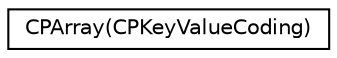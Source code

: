 digraph "Graphical Class Hierarchy"
{
  edge [fontname="Helvetica",fontsize="10",labelfontname="Helvetica",labelfontsize="10"];
  node [fontname="Helvetica",fontsize="10",shape=record];
  rankdir="LR";
  Node1 [label="CPArray(CPKeyValueCoding)",height=0.2,width=0.4,color="black", fillcolor="white", style="filled",URL="$category_c_p_array_07_c_p_key_value_coding_08.html"];
}
